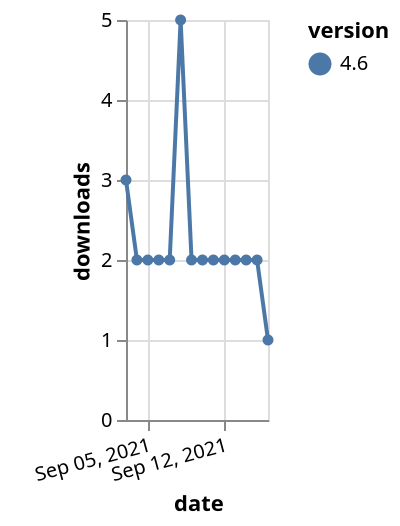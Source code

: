 {"$schema": "https://vega.github.io/schema/vega-lite/v5.json", "description": "A simple bar chart with embedded data.", "data": {"values": [{"date": "2021-09-03", "total": 2384, "delta": 3, "version": "4.6"}, {"date": "2021-09-04", "total": 2386, "delta": 2, "version": "4.6"}, {"date": "2021-09-05", "total": 2388, "delta": 2, "version": "4.6"}, {"date": "2021-09-06", "total": 2390, "delta": 2, "version": "4.6"}, {"date": "2021-09-07", "total": 2392, "delta": 2, "version": "4.6"}, {"date": "2021-09-08", "total": 2397, "delta": 5, "version": "4.6"}, {"date": "2021-09-09", "total": 2399, "delta": 2, "version": "4.6"}, {"date": "2021-09-10", "total": 2401, "delta": 2, "version": "4.6"}, {"date": "2021-09-11", "total": 2403, "delta": 2, "version": "4.6"}, {"date": "2021-09-12", "total": 2405, "delta": 2, "version": "4.6"}, {"date": "2021-09-13", "total": 2407, "delta": 2, "version": "4.6"}, {"date": "2021-09-14", "total": 2409, "delta": 2, "version": "4.6"}, {"date": "2021-09-15", "total": 2411, "delta": 2, "version": "4.6"}, {"date": "2021-09-16", "total": 2412, "delta": 1, "version": "4.6"}]}, "width": "container", "mark": {"type": "line", "point": {"filled": true}}, "encoding": {"x": {"field": "date", "type": "temporal", "timeUnit": "yearmonthdate", "title": "date", "axis": {"labelAngle": -15}}, "y": {"field": "delta", "type": "quantitative", "title": "downloads"}, "color": {"field": "version", "type": "nominal"}, "tooltip": {"field": "delta"}}}